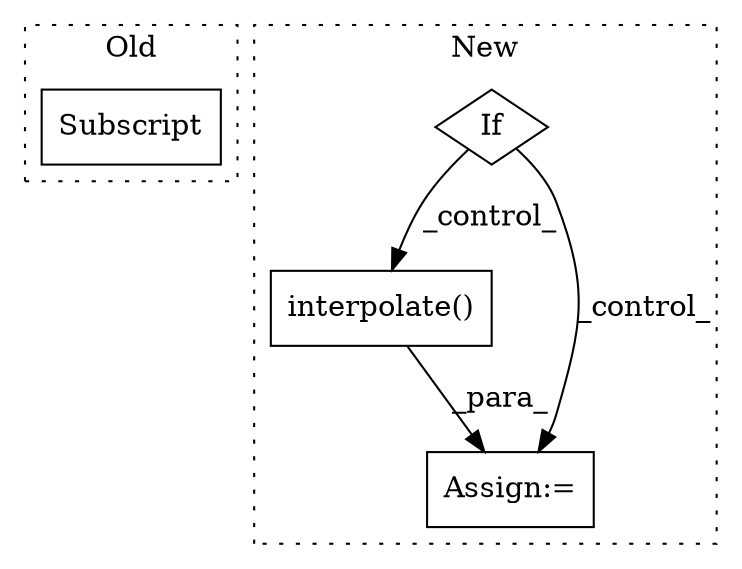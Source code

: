 digraph G {
subgraph cluster0 {
1 [label="Subscript" a="63" s="1520,0" l="13,0" shape="box"];
label = "Old";
style="dotted";
}
subgraph cluster1 {
2 [label="interpolate()" a="75" s="2151,2182" l="14,39" shape="box"];
3 [label="If" a="96" s="1800" l="3" shape="diamond"];
4 [label="Assign:=" a="68" s="2148" l="3" shape="box"];
label = "New";
style="dotted";
}
2 -> 4 [label="_para_"];
3 -> 4 [label="_control_"];
3 -> 2 [label="_control_"];
}